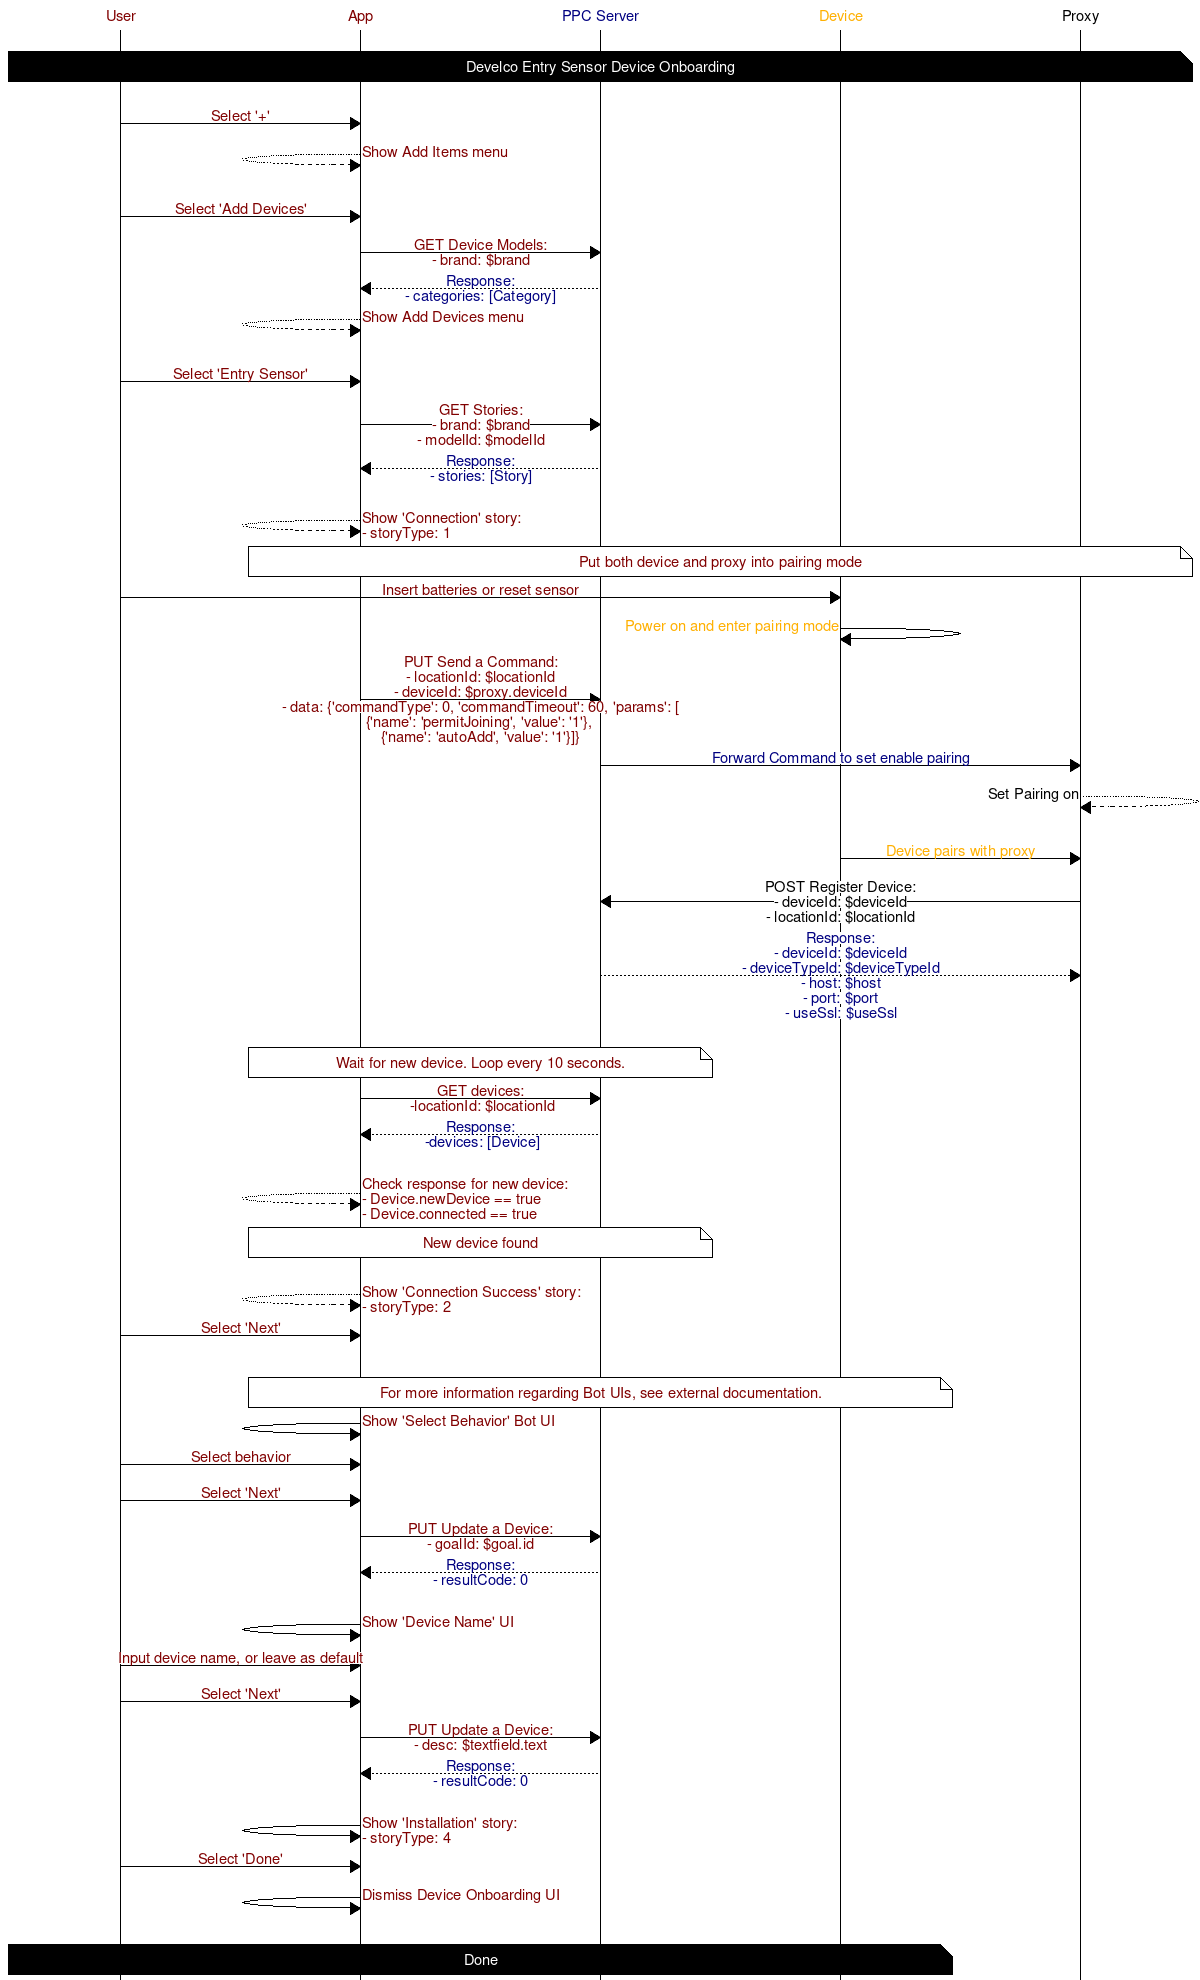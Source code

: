 # Device Onboarding - Develco Entry Sensor
# - Connecting and registering a Develco Entry Sensor

msc {
	hscale = "2";

	user [label="User", textcolour="maroon", arctextcolour="maroon"],
	app [label="App", textcolour="maroon", arctextcolour="maroon"],
	server [label="PPC Server", textcolour="navy", arctextcolour="navy"],
	device [label="Device", textcolour="orange", arctextcolour="orange"],
	proxy [label="Proxy", textcolour="brown", arctextcolour="brown"];
	|||;
	user note proxy [label="Develco Entry Sensor Device Onboarding", textbgcolor="black", textcolor="white"];
	|||;

	# Open Add Devices menu
	user => app [label="Select '+'"];
	app << app [label="Show Add Items menu"];
	|||;
	user => app [label="Select 'Add Devices'"];
	app => server [label="GET Device Models:\n- brand: $brand"];
	app << server [label="Response:\n- categories: [Category]"];
	app << app [label="Show Add Devices menu"];
	|||;

	# Select Device
	user => app [label="Select 'Entry Sensor'"];
	app => server [label="GET Stories:\n- brand: $brand\n- modelId: $modelId"];
	app << server [label="Response:\n- stories: [Story]"];
	|||;

 	# Show Connection Story
	app << app [label="Show 'Connection' story:\n- storyType: 1"];
	app note proxy [label="Put both device and proxy into pairing mode"];
	user => device [label="Insert batteries or reset sensor"];
	device => device [label="Power on and enter pairing mode"];
	app => server [label="PUT Send a Command:\n- locationId: $locationId\n- deviceId: $proxy.deviceId\n- data: {'commandType': 0, 'commandTimeout': 60, 'params': [\n{'name': 'permitJoining', 'value': '1'}, \n{'name': 'autoAdd', 'value': '1'}]}"];
	server => proxy [label="Forward Command to set enable pairing"];
	proxy >> proxy [label="Set Pairing on"];
	|||;

	# Register device
	device => proxy [label="Device pairs with proxy"];
	proxy => server [label="POST Register Device:\n- deviceId: $deviceId\n- locationId: $locationId"];
	proxy << server [label="Response:\n- deviceId: $deviceId\n- deviceTypeId: $deviceTypeId\n- host: $host\n- port: $port\n- useSsl: $useSsl"];
	|||;
	
	# Wait for device discovery
	app note server [label="Wait for new device. Loop every 10 seconds."];
	app => server [label="GET devices:\n -locationId: $locationId"];
	app << server [label="Response:\n -devices: [Device]"];
	|||;
	app << app [label="Check response for new device:\n- Device.newDevice == true\n- Device.connected == true"];
	app note server [label="New device found"];
	|||;

 	# Show Connection Success Story
	app << app [label="Show 'Connection Success' story:\n- storyType: 2"];
	user => app [label="Select 'Next'"];
	|||;

	# Show Device Onboarding Configuration Screens
	app note device [label="For more information regarding Bot UIs, see external documentation."];
	app => app [label="Show 'Select Behavior' Bot UI"];
	user => app [label="Select behavior"];
	user => app [label="Select 'Next'"];
	app => server [label="PUT Update a Device:\n- goalId: $goal.id"];
	app << server [label="Response:\n- resultCode: 0"];
	|||;
	app => app [label="Show 'Device Name' UI"];
	user => app [label="Input device name, or leave as default"];
	user => app [label="Select 'Next'"];
	app => server [label="PUT Update a Device:\n- desc: $textfield.text"];
	app << server [label="Response:\n- resultCode: 0"];
	|||;

	# Show Installation Help Story
	app => app [label="Show 'Installation' story:\n- storyType: 4"];
	user => app [label="Select 'Done'"];
	app => app [label="Dismiss Device Onboarding UI"];
	|||;

	user note device [label="Done", textbgcolor="black", textcolor="white"];
}
